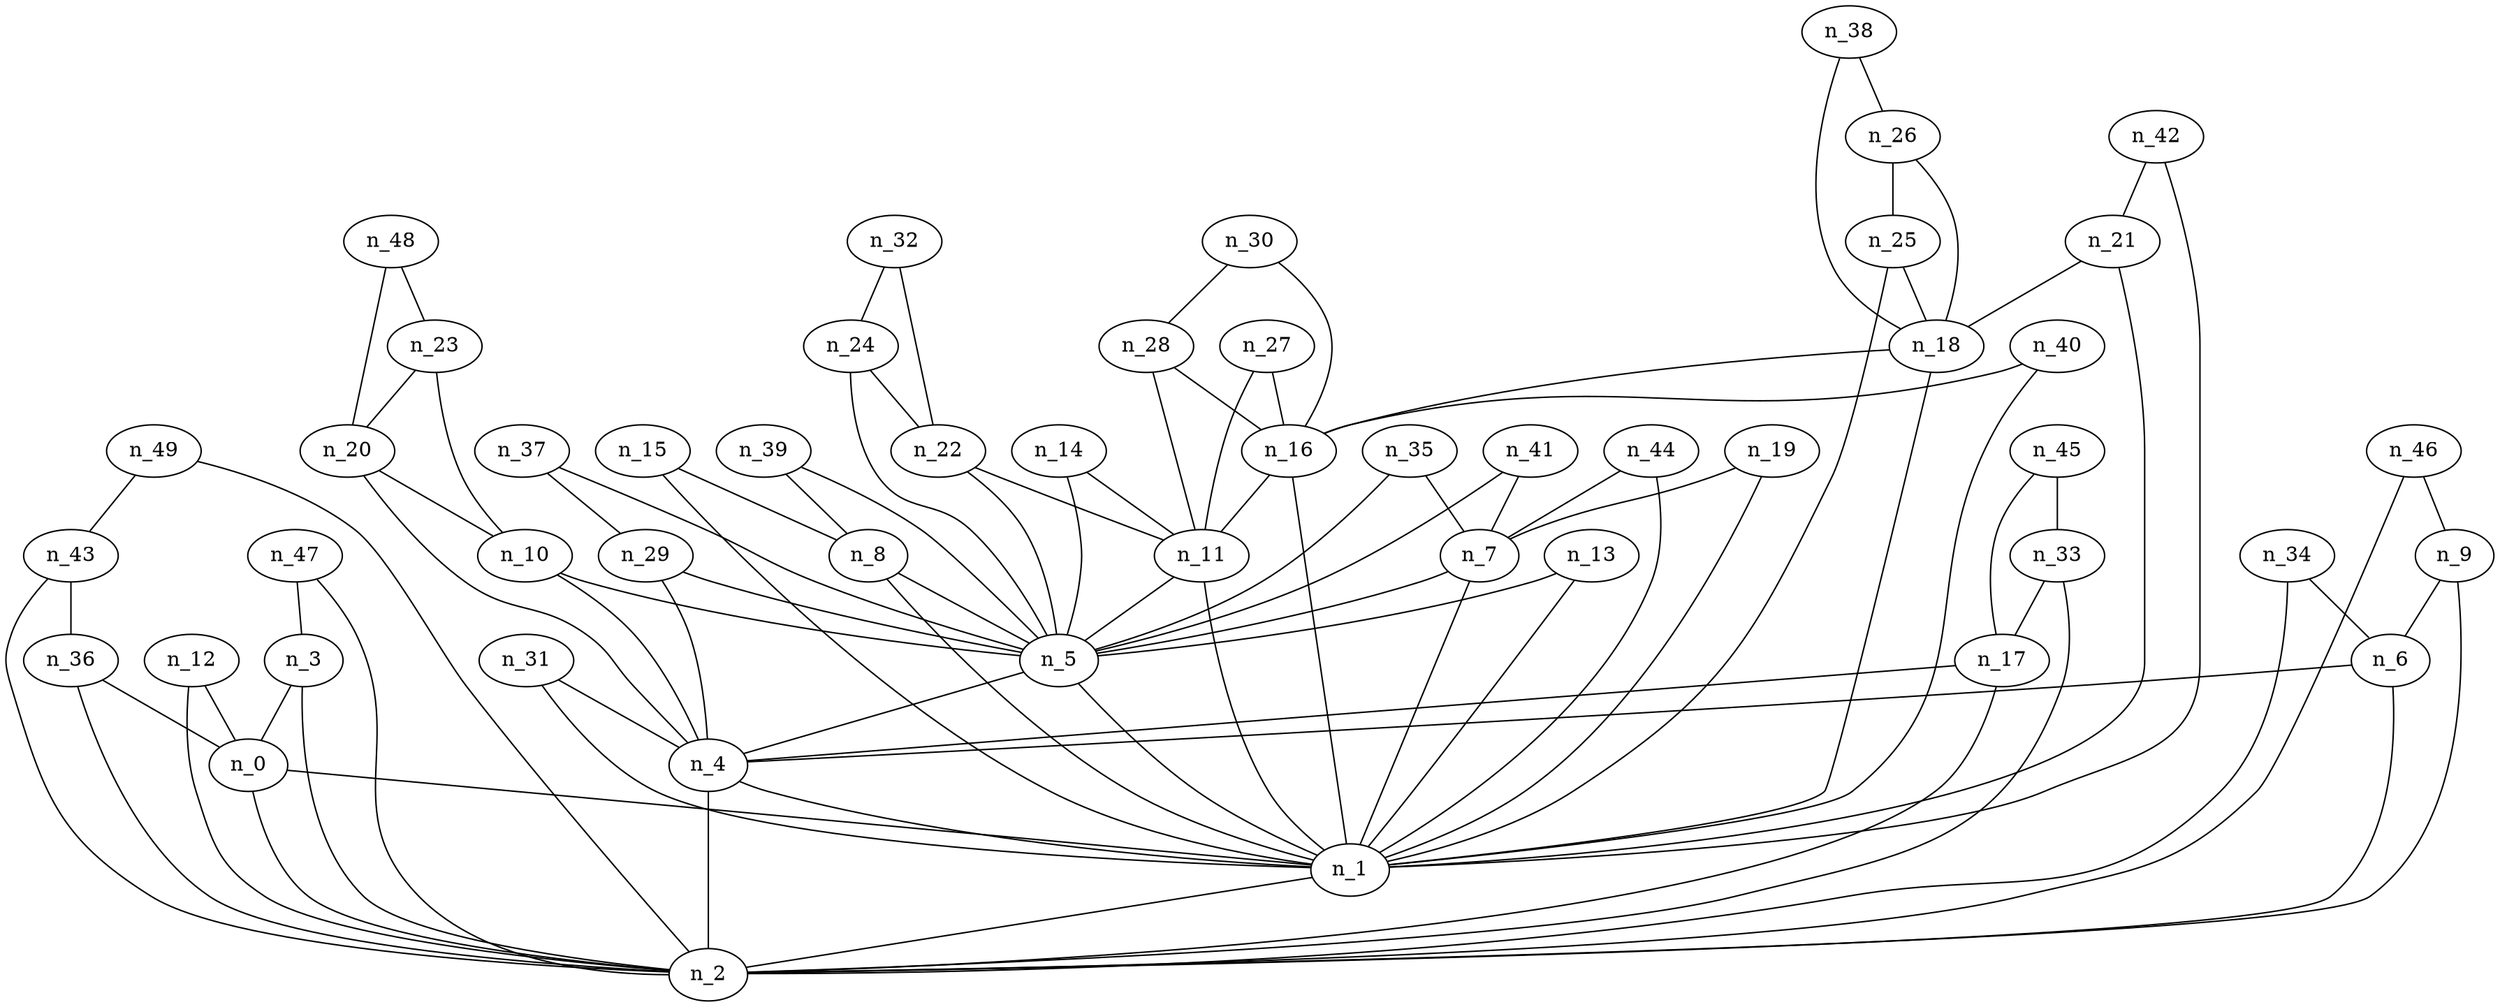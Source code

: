graph grafoDorogovtsevMendes_50  {
n_0;
n_1;
n_2;
n_3;
n_4;
n_5;
n_6;
n_7;
n_8;
n_9;
n_10;
n_11;
n_12;
n_13;
n_14;
n_15;
n_16;
n_17;
n_18;
n_19;
n_20;
n_21;
n_22;
n_23;
n_24;
n_25;
n_26;
n_27;
n_28;
n_29;
n_30;
n_31;
n_32;
n_33;
n_34;
n_35;
n_36;
n_37;
n_38;
n_39;
n_40;
n_41;
n_42;
n_43;
n_44;
n_45;
n_46;
n_47;
n_48;
n_49;
n_0 -- n_1;
n_1 -- n_2;
n_2 -- n_0;
n_3 -- n_2;
n_3 -- n_0;
n_4 -- n_1;
n_4 -- n_2;
n_5 -- n_4;
n_5 -- n_1;
n_6 -- n_4;
n_6 -- n_2;
n_7 -- n_5;
n_7 -- n_1;
n_8 -- n_5;
n_8 -- n_1;
n_9 -- n_6;
n_9 -- n_2;
n_10 -- n_5;
n_10 -- n_4;
n_11 -- n_5;
n_11 -- n_1;
n_12 -- n_2;
n_12 -- n_0;
n_13 -- n_5;
n_13 -- n_1;
n_14 -- n_11;
n_14 -- n_5;
n_15 -- n_8;
n_15 -- n_1;
n_16 -- n_11;
n_16 -- n_1;
n_17 -- n_4;
n_17 -- n_2;
n_18 -- n_16;
n_18 -- n_1;
n_19 -- n_7;
n_19 -- n_1;
n_20 -- n_10;
n_20 -- n_4;
n_21 -- n_18;
n_21 -- n_1;
n_22 -- n_11;
n_22 -- n_5;
n_23 -- n_20;
n_23 -- n_10;
n_24 -- n_22;
n_24 -- n_5;
n_25 -- n_18;
n_25 -- n_1;
n_26 -- n_25;
n_26 -- n_18;
n_27 -- n_16;
n_27 -- n_11;
n_28 -- n_16;
n_28 -- n_11;
n_29 -- n_5;
n_29 -- n_4;
n_30 -- n_28;
n_30 -- n_16;
n_31 -- n_4;
n_31 -- n_1;
n_32 -- n_24;
n_32 -- n_22;
n_33 -- n_17;
n_33 -- n_2;
n_34 -- n_6;
n_34 -- n_2;
n_35 -- n_7;
n_35 -- n_5;
n_36 -- n_2;
n_36 -- n_0;
n_37 -- n_29;
n_37 -- n_5;
n_38 -- n_26;
n_38 -- n_18;
n_39 -- n_8;
n_39 -- n_5;
n_40 -- n_16;
n_40 -- n_1;
n_41 -- n_7;
n_41 -- n_5;
n_42 -- n_21;
n_42 -- n_1;
n_43 -- n_36;
n_43 -- n_2;
n_44 -- n_7;
n_44 -- n_1;
n_45 -- n_33;
n_45 -- n_17;
n_46 -- n_9;
n_46 -- n_2;
n_47 -- n_3;
n_47 -- n_2;
n_48 -- n_23;
n_48 -- n_20;
n_49 -- n_43;
n_49 -- n_2;
}